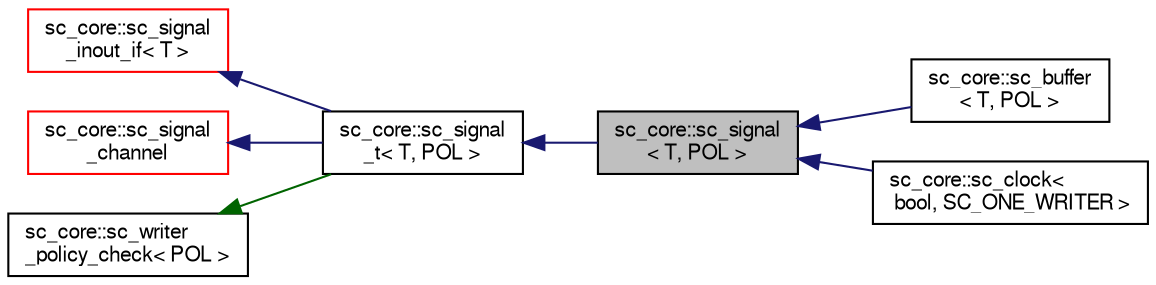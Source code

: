 digraph "sc_core::sc_signal&lt; T, POL &gt;"
{
  edge [fontname="FreeSans",fontsize="10",labelfontname="FreeSans",labelfontsize="10"];
  node [fontname="FreeSans",fontsize="10",shape=record];
  rankdir="LR";
  Node0 [label="sc_core::sc_signal\l\< T, POL \>",height=0.2,width=0.4,color="black", fillcolor="grey75", style="filled", fontcolor="black"];
  Node1 -> Node0 [dir="back",color="midnightblue",fontsize="10",style="solid",fontname="FreeSans"];
  Node1 [label="sc_core::sc_signal\l_t\< T, POL \>",height=0.2,width=0.4,color="black", fillcolor="white", style="filled",URL="$a01248.html"];
  Node2 -> Node1 [dir="back",color="midnightblue",fontsize="10",style="solid",fontname="FreeSans"];
  Node2 [label="sc_core::sc_signal\l_inout_if\< T \>",height=0.2,width=0.4,color="red", fillcolor="white", style="filled",URL="$a01280.html"];
  Node6 -> Node1 [dir="back",color="midnightblue",fontsize="10",style="solid",fontname="FreeSans"];
  Node6 [label="sc_core::sc_signal\l_channel",height=0.2,width=0.4,color="red", fillcolor="white", style="filled",URL="$a01244.html"];
  Node9 -> Node1 [dir="back",color="darkgreen",fontsize="10",style="solid",fontname="FreeSans"];
  Node9 [label="sc_core::sc_writer\l_policy_check\< POL \>",height=0.2,width=0.4,color="black", fillcolor="white", style="filled",URL="$a01352.html"];
  Node0 -> Node10 [dir="back",color="midnightblue",fontsize="10",style="solid",fontname="FreeSans"];
  Node10 [label="sc_core::sc_buffer\l\< T, POL \>",height=0.2,width=0.4,color="black", fillcolor="white", style="filled",URL="$a01108.html"];
  Node0 -> Node11 [dir="back",color="midnightblue",fontsize="10",style="solid",fontname="FreeSans"];
  Node11 [label="sc_core::sc_clock\<\l bool, SC_ONE_WRITER \>",height=0.2,width=0.4,color="black", fillcolor="white", style="filled",URL="$a01112.html"];
}
